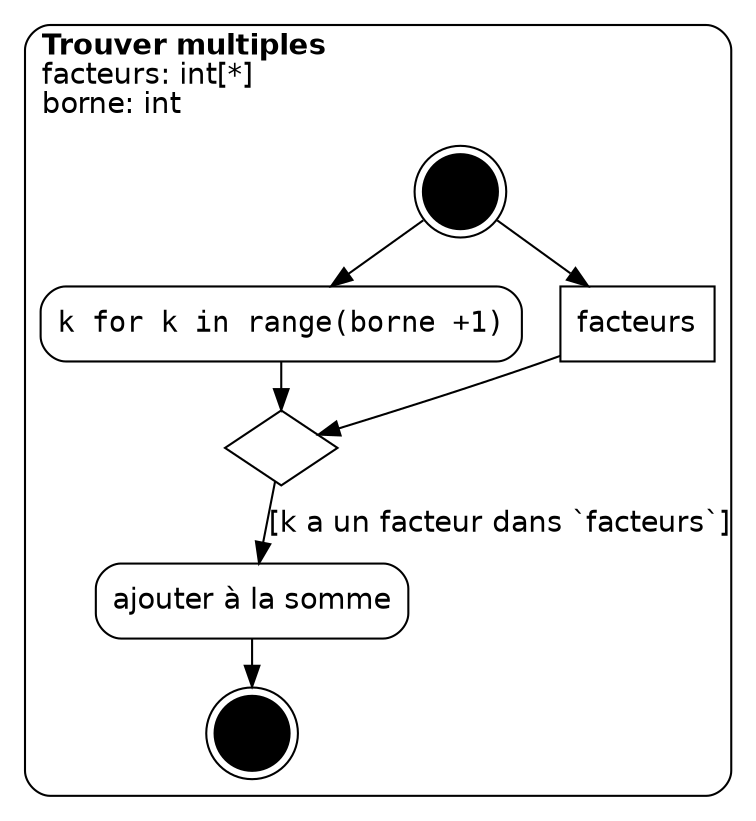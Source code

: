 digraph{
    rankdir= TB
    dpi = 100
    fontname=Helvetica
    ranksep=0.3
    node [fontname=Helvetica shape=Mrecord]
    edge [fontname=Helvetica]

    subgraph cluster_cuisiner {
        label=<<b>Trouver multiples</b><BR ALIGN="LEFT"/>facteurs: int[*]<BR ALIGN="LEFT"/>borne: int<BR ALIGN="LEFT"/>>
        labeljust=l
        style=rounded

        init [label="" shape=doublecircle style=filled fillcolor=black]
        final [label="" shape=doublecircle style=filled fillcolor=black]

        gener [fontname=Courier label=<k for k in range(borne +1)>]
        # test  [fontname=Courier label=<<b>tester</b><BR ALIGN="LEFT"/>si k a un facteur dans facteurs>]
        somme [label="ajouter à la somme"]
        merge [shape=diamond label=""]
        facteurs [shape=box]

        init -> facteurs -> merge
        init -> gener -> merge
        merge -> somme [label="[k a un facteur dans `facteurs`]"]
        somme -> final
    }
}
